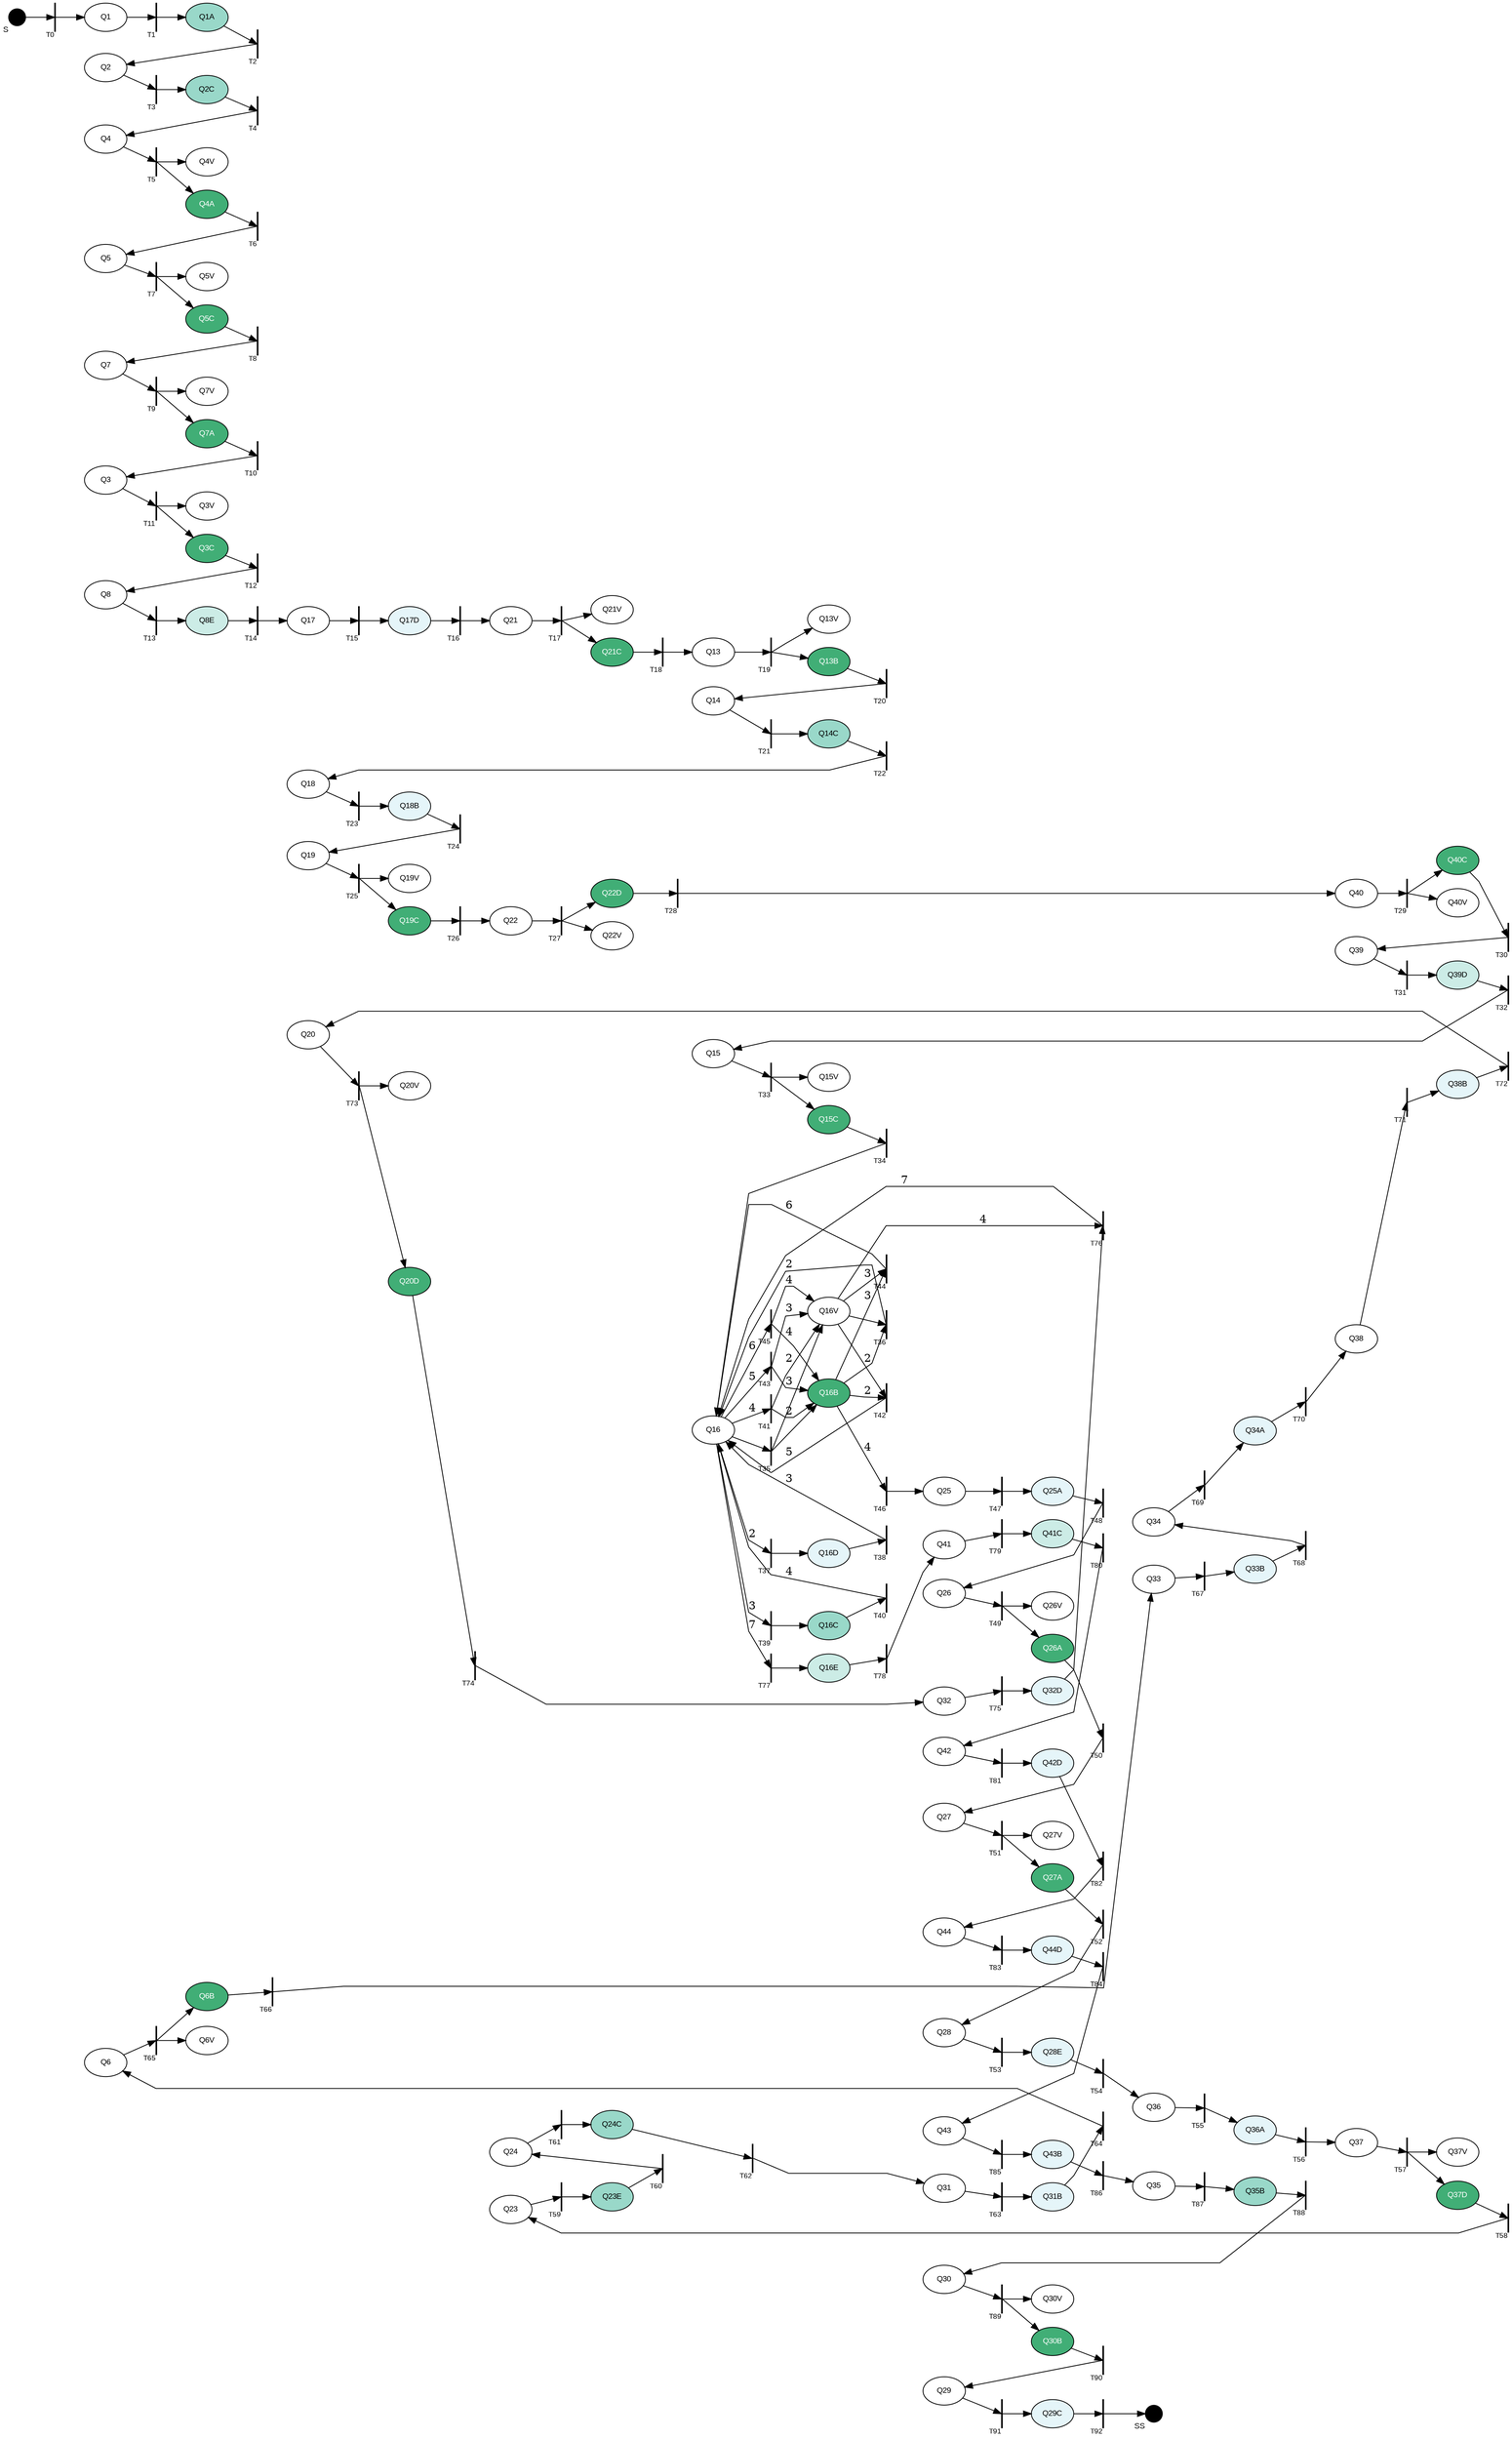digraph G { rankdir=LR; splines=polyline;
node[style=filled; fontsize=10; fontname=Arial; fontcolor=black; fillcolor=white; colorscheme=bugn9];
"S"[fillcolor=black; shape=point; width=0.3; xlabel="S";];"Q1"[colorscheme="reds5"; fillcolor=white; ]; "Q1A"[fillcolor=4; ]; "Q2"[colorscheme="reds5"; fillcolor=white; ]; "Q2C"[fillcolor=4; ]; "Q4"[colorscheme="reds5"; fillcolor=white; ]; "Q4A"[fillcolor=6; fontcolor=white;]; "Q5"[colorscheme="reds5"; fillcolor=white; ]; "Q5C"[fillcolor=6; fontcolor=white;]; "Q7"[colorscheme="reds5"; fillcolor=white; ]; "Q7A"[fillcolor=6; fontcolor=white;]; "Q3"[colorscheme="reds5"; fillcolor=white; ]; "Q3C"[fillcolor=6; fontcolor=white;]; "Q8"[colorscheme="reds5"; fillcolor=white; ]; "Q8E"[fillcolor=3; ]; "Q17"[colorscheme="reds5"; fillcolor=white; ]; "Q17D"[fillcolor=2; ]; "Q21"[colorscheme="reds5"; fillcolor=white; ]; "Q21C"[fillcolor=6; fontcolor=white;]; "Q13"[colorscheme="reds5"; fillcolor=white; ]; "Q13B"[fillcolor=6; fontcolor=white;]; "Q14"[colorscheme="reds5"; fillcolor=white; ]; "Q14C"[fillcolor=4; ]; "Q18"[colorscheme="reds5"; fillcolor=white; ]; "Q18B"[fillcolor=2; ]; "Q19"[colorscheme="reds5"; fillcolor=white; ]; "Q19C"[fillcolor=6; fontcolor=white;]; "Q22"[colorscheme="reds5"; fillcolor=white; ]; "Q22D"[fillcolor=6; fontcolor=white;]; "Q40"[colorscheme="reds5"; fillcolor=white; ]; "Q40C"[fillcolor=6; fontcolor=white;]; "Q39"[colorscheme="reds5"; fillcolor=white; ]; "Q39D"[fillcolor=3; ]; "Q15"[colorscheme="reds5"; fillcolor=white; ]; "Q15C"[fillcolor=6; fontcolor=white;]; "Q16"[colorscheme="reds5"; fillcolor=white; fontcolor=black;]; "Q16B"[fillcolor=6; fontcolor=white;]; "Q16D"[fillcolor=2; ]; "Q16C"[fillcolor=4; ]; "Q25"[colorscheme="reds5"; fillcolor=white; ]; "Q25A"[fillcolor=2; ]; "Q26"[colorscheme="reds5"; fillcolor=white; ]; "Q26A"[fillcolor=6; fontcolor=white;]; "Q27"[colorscheme="reds5"; fillcolor=white; ]; "Q27A"[fillcolor=6; fontcolor=white;]; "Q28"[colorscheme="reds5"; fillcolor=white; ]; "Q28E"[fillcolor=2; ]; "Q36"[colorscheme="reds5"; fillcolor=white; ]; "Q36A"[fillcolor=2; ]; "Q37"[colorscheme="reds5"; fillcolor=white; ]; "Q37D"[fillcolor=6; fontcolor=white;]; "Q23"[colorscheme="reds5"; fillcolor=white; ]; "Q23E"[fillcolor=4; ]; "Q24"[colorscheme="reds5"; fillcolor=white; ]; "Q24C"[fillcolor=4; ]; "Q31"[colorscheme="reds5"; fillcolor=white; ]; "Q31B"[fillcolor=2; ]; "Q6"[colorscheme="reds5"; fillcolor=white; ]; "Q6B"[fillcolor=6; fontcolor=white;]; "Q33"[colorscheme="reds5"; fillcolor=white; ]; "Q33B"[fillcolor=2; ]; "Q34"[colorscheme="reds5"; fillcolor=white; ]; "Q34A"[fillcolor=2; ]; "Q38"[colorscheme="reds5"; fillcolor=white; ]; "Q38B"[fillcolor=2; ]; "Q20"[colorscheme="reds5"; fillcolor=white; ]; "Q20D"[fillcolor=6; fontcolor=white;]; "Q32"[colorscheme="reds5"; fillcolor=white; ]; "Q32D"[fillcolor=2; ]; "Q16E"[fillcolor=3; ]; "Q41"[colorscheme="reds5"; fillcolor=white; ]; "Q41C"[fillcolor=3; ]; "Q42"[colorscheme="reds5"; fillcolor=white; ]; "Q42D"[fillcolor=2; ]; "Q44"[colorscheme="reds5"; fillcolor=white; ]; "Q44D"[fillcolor=2; ]; "Q43"[colorscheme="reds5"; fillcolor=white; ]; "Q43B"[fillcolor=2; ]; "Q35"[colorscheme="reds5"; fillcolor=white; ]; "Q35B"[fillcolor=4; ]; "Q30"[colorscheme="reds5"; fillcolor=white; ]; "Q30B"[fillcolor=6; fontcolor=white;]; "Q29"[colorscheme="reds5"; fillcolor=white; ]; "Q29C"[fillcolor=2; ]; "SS"[fillcolor=black; shape=point; width=0.3; xlabel="SS";];"T0"[fillcolor=black; shape=box; label=""; width=0.01; fontsize=9; xlabel="T0"]; "T1"[fillcolor=black; shape=box; label=""; width=0.01; fontsize=9; xlabel="T1"]; "T2"[fillcolor=black; shape=box; label=""; width=0.01; fontsize=9; xlabel="T2"]; "T3"[fillcolor=black; shape=box; label=""; width=0.01; fontsize=9; xlabel="T3"]; "T4"[fillcolor=black; shape=box; label=""; width=0.01; fontsize=9; xlabel="T4"]; "T5"[fillcolor=black; shape=box; label=""; width=0.01; fontsize=9; xlabel="T5"]; "T6"[fillcolor=black; shape=box; label=""; width=0.01; fontsize=9; xlabel="T6"]; "T7"[fillcolor=black; shape=box; label=""; width=0.01; fontsize=9; xlabel="T7"]; "T8"[fillcolor=black; shape=box; label=""; width=0.01; fontsize=9; xlabel="T8"]; "T9"[fillcolor=black; shape=box; label=""; width=0.01; fontsize=9; xlabel="T9"]; "T10"[fillcolor=black; shape=box; label=""; width=0.01; fontsize=9; xlabel="T10"]; "T11"[fillcolor=black; shape=box; label=""; width=0.01; fontsize=9; xlabel="T11"]; "T12"[fillcolor=black; shape=box; label=""; width=0.01; fontsize=9; xlabel="T12"]; "T13"[fillcolor=black; shape=box; label=""; width=0.01; fontsize=9; xlabel="T13"]; "T14"[fillcolor=black; shape=box; label=""; width=0.01; fontsize=9; xlabel="T14"]; "T15"[fillcolor=black; shape=box; label=""; width=0.01; fontsize=9; xlabel="T15"]; "T16"[fillcolor=black; shape=box; label=""; width=0.01; fontsize=9; xlabel="T16"]; "T17"[fillcolor=black; shape=box; label=""; width=0.01; fontsize=9; xlabel="T17"]; "T18"[fillcolor=black; shape=box; label=""; width=0.01; fontsize=9; xlabel="T18"]; "T19"[fillcolor=black; shape=box; label=""; width=0.01; fontsize=9; xlabel="T19"]; "T20"[fillcolor=black; shape=box; label=""; width=0.01; fontsize=9; xlabel="T20"]; "T21"[fillcolor=black; shape=box; label=""; width=0.01; fontsize=9; xlabel="T21"]; "T22"[fillcolor=black; shape=box; label=""; width=0.01; fontsize=9; xlabel="T22"]; "T23"[fillcolor=black; shape=box; label=""; width=0.01; fontsize=9; xlabel="T23"]; "T24"[fillcolor=black; shape=box; label=""; width=0.01; fontsize=9; xlabel="T24"]; "T25"[fillcolor=black; shape=box; label=""; width=0.01; fontsize=9; xlabel="T25"]; "T26"[fillcolor=black; shape=box; label=""; width=0.01; fontsize=9; xlabel="T26"]; "T27"[fillcolor=black; shape=box; label=""; width=0.01; fontsize=9; xlabel="T27"]; "T28"[fillcolor=black; shape=box; label=""; width=0.01; fontsize=9; xlabel="T28"]; "T29"[fillcolor=black; shape=box; label=""; width=0.01; fontsize=9; xlabel="T29"]; "T30"[fillcolor=black; shape=box; label=""; width=0.01; fontsize=9; xlabel="T30"]; "T31"[fillcolor=black; shape=box; label=""; width=0.01; fontsize=9; xlabel="T31"]; "T32"[fillcolor=black; shape=box; label=""; width=0.01; fontsize=9; xlabel="T32"]; "T33"[fillcolor=black; shape=box; label=""; width=0.01; fontsize=9; xlabel="T33"]; "T34"[fillcolor=black; shape=box; label=""; width=0.01; fontsize=9; xlabel="T34"]; "T35"[fillcolor=black; shape=box; label=""; width=0.01; fontsize=9; xlabel="T35"]; "T36"[fillcolor=black; shape=box; label=""; width=0.01; fontsize=9; xlabel="T36"]; "T37"[fillcolor=black; shape=box; label=""; width=0.01; fontsize=9; xlabel="T37"]; "T38"[fillcolor=black; shape=box; label=""; width=0.01; fontsize=9; xlabel="T38"]; "T39"[fillcolor=black; shape=box; label=""; width=0.01; fontsize=9; xlabel="T39"]; "T40"[fillcolor=black; shape=box; label=""; width=0.01; fontsize=9; xlabel="T40"]; "T41"[fillcolor=black; shape=box; label=""; width=0.01; fontsize=9; xlabel="T41"]; "T42"[fillcolor=black; shape=box; label=""; width=0.01; fontsize=9; xlabel="T42"]; "T43"[fillcolor=black; shape=box; label=""; width=0.01; fontsize=9; xlabel="T43"]; "T44"[fillcolor=black; shape=box; label=""; width=0.01; fontsize=9; xlabel="T44"]; "T45"[fillcolor=black; shape=box; label=""; width=0.01; fontsize=9; xlabel="T45"]; "T46"[fillcolor=black; shape=box; label=""; width=0.01; fontsize=9; xlabel="T46"]; "T47"[fillcolor=black; shape=box; label=""; width=0.01; fontsize=9; xlabel="T47"]; "T48"[fillcolor=black; shape=box; label=""; width=0.01; fontsize=9; xlabel="T48"]; "T49"[fillcolor=black; shape=box; label=""; width=0.01; fontsize=9; xlabel="T49"]; "T50"[fillcolor=black; shape=box; label=""; width=0.01; fontsize=9; xlabel="T50"]; "T51"[fillcolor=black; shape=box; label=""; width=0.01; fontsize=9; xlabel="T51"]; "T52"[fillcolor=black; shape=box; label=""; width=0.01; fontsize=9; xlabel="T52"]; "T53"[fillcolor=black; shape=box; label=""; width=0.01; fontsize=9; xlabel="T53"]; "T54"[fillcolor=black; shape=box; label=""; width=0.01; fontsize=9; xlabel="T54"]; "T55"[fillcolor=black; shape=box; label=""; width=0.01; fontsize=9; xlabel="T55"]; "T56"[fillcolor=black; shape=box; label=""; width=0.01; fontsize=9; xlabel="T56"]; "T57"[fillcolor=black; shape=box; label=""; width=0.01; fontsize=9; xlabel="T57"]; "T58"[fillcolor=black; shape=box; label=""; width=0.01; fontsize=9; xlabel="T58"]; "T59"[fillcolor=black; shape=box; label=""; width=0.01; fontsize=9; xlabel="T59"]; "T60"[fillcolor=black; shape=box; label=""; width=0.01; fontsize=9; xlabel="T60"]; "T61"[fillcolor=black; shape=box; label=""; width=0.01; fontsize=9; xlabel="T61"]; "T62"[fillcolor=black; shape=box; label=""; width=0.01; fontsize=9; xlabel="T62"]; "T63"[fillcolor=black; shape=box; label=""; width=0.01; fontsize=9; xlabel="T63"]; "T64"[fillcolor=black; shape=box; label=""; width=0.01; fontsize=9; xlabel="T64"]; "T65"[fillcolor=black; shape=box; label=""; width=0.01; fontsize=9; xlabel="T65"]; "T66"[fillcolor=black; shape=box; label=""; width=0.01; fontsize=9; xlabel="T66"]; "T67"[fillcolor=black; shape=box; label=""; width=0.01; fontsize=9; xlabel="T67"]; "T68"[fillcolor=black; shape=box; label=""; width=0.01; fontsize=9; xlabel="T68"]; "T69"[fillcolor=black; shape=box; label=""; width=0.01; fontsize=9; xlabel="T69"]; "T70"[fillcolor=black; shape=box; label=""; width=0.01; fontsize=9; xlabel="T70"]; "T71"[fillcolor=black; shape=box; label=""; width=0.01; fontsize=9; xlabel="T71"]; "T72"[fillcolor=black; shape=box; label=""; width=0.01; fontsize=9; xlabel="T72"]; "T73"[fillcolor=black; shape=box; label=""; width=0.01; fontsize=9; xlabel="T73"]; "T74"[fillcolor=black; shape=box; label=""; width=0.01; fontsize=9; xlabel="T74"]; "T75"[fillcolor=black; shape=box; label=""; width=0.01; fontsize=9; xlabel="T75"]; "T76"[fillcolor=black; shape=box; label=""; width=0.01; fontsize=9; xlabel="T76"]; "T77"[fillcolor=black; shape=box; label=""; width=0.01; fontsize=9; xlabel="T77"]; "T78"[fillcolor=black; shape=box; label=""; width=0.01; fontsize=9; xlabel="T78"]; "T79"[fillcolor=black; shape=box; label=""; width=0.01; fontsize=9; xlabel="T79"]; "T80"[fillcolor=black; shape=box; label=""; width=0.01; fontsize=9; xlabel="T80"]; "T81"[fillcolor=black; shape=box; label=""; width=0.01; fontsize=9; xlabel="T81"]; "T82"[fillcolor=black; shape=box; label=""; width=0.01; fontsize=9; xlabel="T82"]; "T83"[fillcolor=black; shape=box; label=""; width=0.01; fontsize=9; xlabel="T83"]; "T84"[fillcolor=black; shape=box; label=""; width=0.01; fontsize=9; xlabel="T84"]; "T85"[fillcolor=black; shape=box; label=""; width=0.01; fontsize=9; xlabel="T85"]; "T86"[fillcolor=black; shape=box; label=""; width=0.01; fontsize=9; xlabel="T86"]; "T87"[fillcolor=black; shape=box; label=""; width=0.01; fontsize=9; xlabel="T87"]; "T88"[fillcolor=black; shape=box; label=""; width=0.01; fontsize=9; xlabel="T88"]; "T89"[fillcolor=black; shape=box; label=""; width=0.01; fontsize=9; xlabel="T89"]; "T90"[fillcolor=black; shape=box; label=""; width=0.01; fontsize=9; xlabel="T90"]; "T91"[fillcolor=black; shape=box; label=""; width=0.01; fontsize=9; xlabel="T91"]; "T92"[fillcolor=black; shape=box; label=""; width=0.01; fontsize=9; xlabel="T92"]; {rank=same; "Q1"; "Q2"; "Q4"; "Q5"; "Q7"; "Q3"; "Q8"; "Q6"; }{rank=same; "Q17"; "Q18"; "Q19"; "Q20"; }{rank=same; "Q21"; "Q22"; "Q23"; "Q24"; }{rank=same; "Q13"; "Q14"; "Q15"; "Q16"; }{rank=same; "Q40"; "Q39"; "Q37"; "Q38"; }{rank=same; "Q25"; "Q26"; "Q27"; "Q28"; "Q31"; "Q32"; "Q30"; "Q29"; }{rank=same; "Q36"; "Q33"; "Q34"; "Q35"; }{rank=same; "Q41"; "Q42"; "Q44"; "Q43"; }"S"->"T0" "T0"->"Q1" "Q1"->"T1" "T1"->"Q1A" "Q1A"->"T2" "T2"->"Q2" "Q2"->"T3" "T3"->"Q2C" "Q2C"->"T4" "T4"->"Q4" "Q4"->"T5" "T5"->"Q4A" "T5"->"Q4V" "Q4A"->"T6" "T6"->"Q5" "Q5"->"T7" "T7"->"Q5C" "T7"->"Q5V" "Q5C"->"T8" "T8"->"Q7" "Q7"->"T9" "T9"->"Q7A" "T9"->"Q7V" "Q7A"->"T10" "T10"->"Q3" "Q3"->"T11" "T11"->"Q3C" "T11"->"Q3V" "Q3C"->"T12" "T12"->"Q8" "Q8"->"T13" "T13"->"Q8E" "Q8E"->"T14" "T14"->"Q17" "Q17"->"T15" "T15"->"Q17D" "Q17D"->"T16" "T16"->"Q21" "Q21"->"T17" "T17"->"Q21C" "T17"->"Q21V" "Q21C"->"T18" "T18"->"Q13" "Q13"->"T19" "T19"->"Q13B" "T19"->"Q13V" "Q13B"->"T20" "T20"->"Q14" "Q14"->"T21" "T21"->"Q14C" "Q14C"->"T22" "T22"->"Q18" "Q18"->"T23" "T23"->"Q18B" "Q18B"->"T24" "T24"->"Q19" "Q19"->"T25" "T25"->"Q19C" "T25"->"Q19V" "Q19C"->"T26" "T26"->"Q22" "Q22"->"T27" "T27"->"Q22D" "T27"->"Q22V" "Q22D"->"T28" "T28"->"Q40" "Q40"->"T29" "T29"->"Q40C" "T29"->"Q40V" "Q40C"->"T30" "T30"->"Q39" "Q39"->"T31" "T31"->"Q39D" "Q39D"->"T32" "T32"->"Q15" "Q15"->"T33" "T33"->"Q15C" "T33"->"Q15V" "Q15C"->"T34" "T34"->"Q16" "Q16"->"T35" "T35"->"Q16B" "T35"->"Q16V" "Q16B"->"T36" "Q16V"->"T36" "T36"->"Q16"[label="2";]; "Q16"->"T37"[label="2";]; "T37"->"Q16D" "Q16D"->"T38" "T38"->"Q16"[label="3";]; "Q16"->"T39"[label="3";]; "T39"->"Q16C" "Q16C"->"T40" "T40"->"Q16"[label="4";]; "Q16"->"T41"[label="4";]; "T41"->"Q16B"[label="2";]; "T41"->"Q16V"[label="2";]; "Q16B"->"T42"[label="2";]; "Q16V"->"T42"[label="2";]; "T42"->"Q16"[label="5";]; "Q16"->"T43"[label="5";]; "T43"->"Q16B"[label="3";]; "T43"->"Q16V"[label="3";]; "Q16B"->"T44"[label="3";]; "Q16V"->"T44"[label="3";]; "T44"->"Q16"[label="6";]; "Q16"->"T45"[label="6";]; "T45"->"Q16B"[label="4";]; "T45"->"Q16V"[label="4";]; "Q16B"->"T46"[label="4";]; "T46"->"Q25" "Q25"->"T47" "T47"->"Q25A" "Q25A"->"T48" "T48"->"Q26" "Q26"->"T49" "T49"->"Q26A" "T49"->"Q26V" "Q26A"->"T50" "T50"->"Q27" "Q27"->"T51" "T51"->"Q27A" "T51"->"Q27V" "Q27A"->"T52" "T52"->"Q28" "Q28"->"T53" "T53"->"Q28E" "Q28E"->"T54" "T54"->"Q36" "Q36"->"T55" "T55"->"Q36A" "Q36A"->"T56" "T56"->"Q37" "Q37"->"T57" "T57"->"Q37D" "T57"->"Q37V" "Q37D"->"T58" "T58"->"Q23" "Q23"->"T59" "T59"->"Q23E" "Q23E"->"T60" "T60"->"Q24" "Q24"->"T61" "T61"->"Q24C" "Q24C"->"T62" "T62"->"Q31" "Q31"->"T63" "T63"->"Q31B" "Q31B"->"T64" "T64"->"Q6" "Q6"->"T65" "T65"->"Q6B" "T65"->"Q6V" "Q6B"->"T66" "T66"->"Q33" "Q33"->"T67" "T67"->"Q33B" "Q33B"->"T68" "T68"->"Q34" "Q34"->"T69" "T69"->"Q34A" "Q34A"->"T70" "T70"->"Q38" "Q38"->"T71" "T71"->"Q38B" "Q38B"->"T72" "T72"->"Q20" "Q20"->"T73" "T73"->"Q20D" "T73"->"Q20V" "Q20D"->"T74" "T74"->"Q32" "Q32"->"T75" "T75"->"Q32D" "Q32D"->"T76" "Q16V"->"T76"[label="4";]; "T76"->"Q16"[label="7";]; "Q16"->"T77"[label="7";]; "T77"->"Q16E" "Q16E"->"T78" "T78"->"Q41" "Q41"->"T79" "T79"->"Q41C" "Q41C"->"T80" "T80"->"Q42" "Q42"->"T81" "T81"->"Q42D" "Q42D"->"T82" "T82"->"Q44" "Q44"->"T83" "T83"->"Q44D" "Q44D"->"T84" "T84"->"Q43" "Q43"->"T85" "T85"->"Q43B" "Q43B"->"T86" "T86"->"Q35" "Q35"->"T87" "T87"->"Q35B" "Q35B"->"T88" "T88"->"Q30" "Q30"->"T89" "T89"->"Q30B" "T89"->"Q30V" "Q30B"->"T90" "T90"->"Q29" "Q29"->"T91" "T91"->"Q29C" "Q29C"->"T92" "T92"->"SS" }